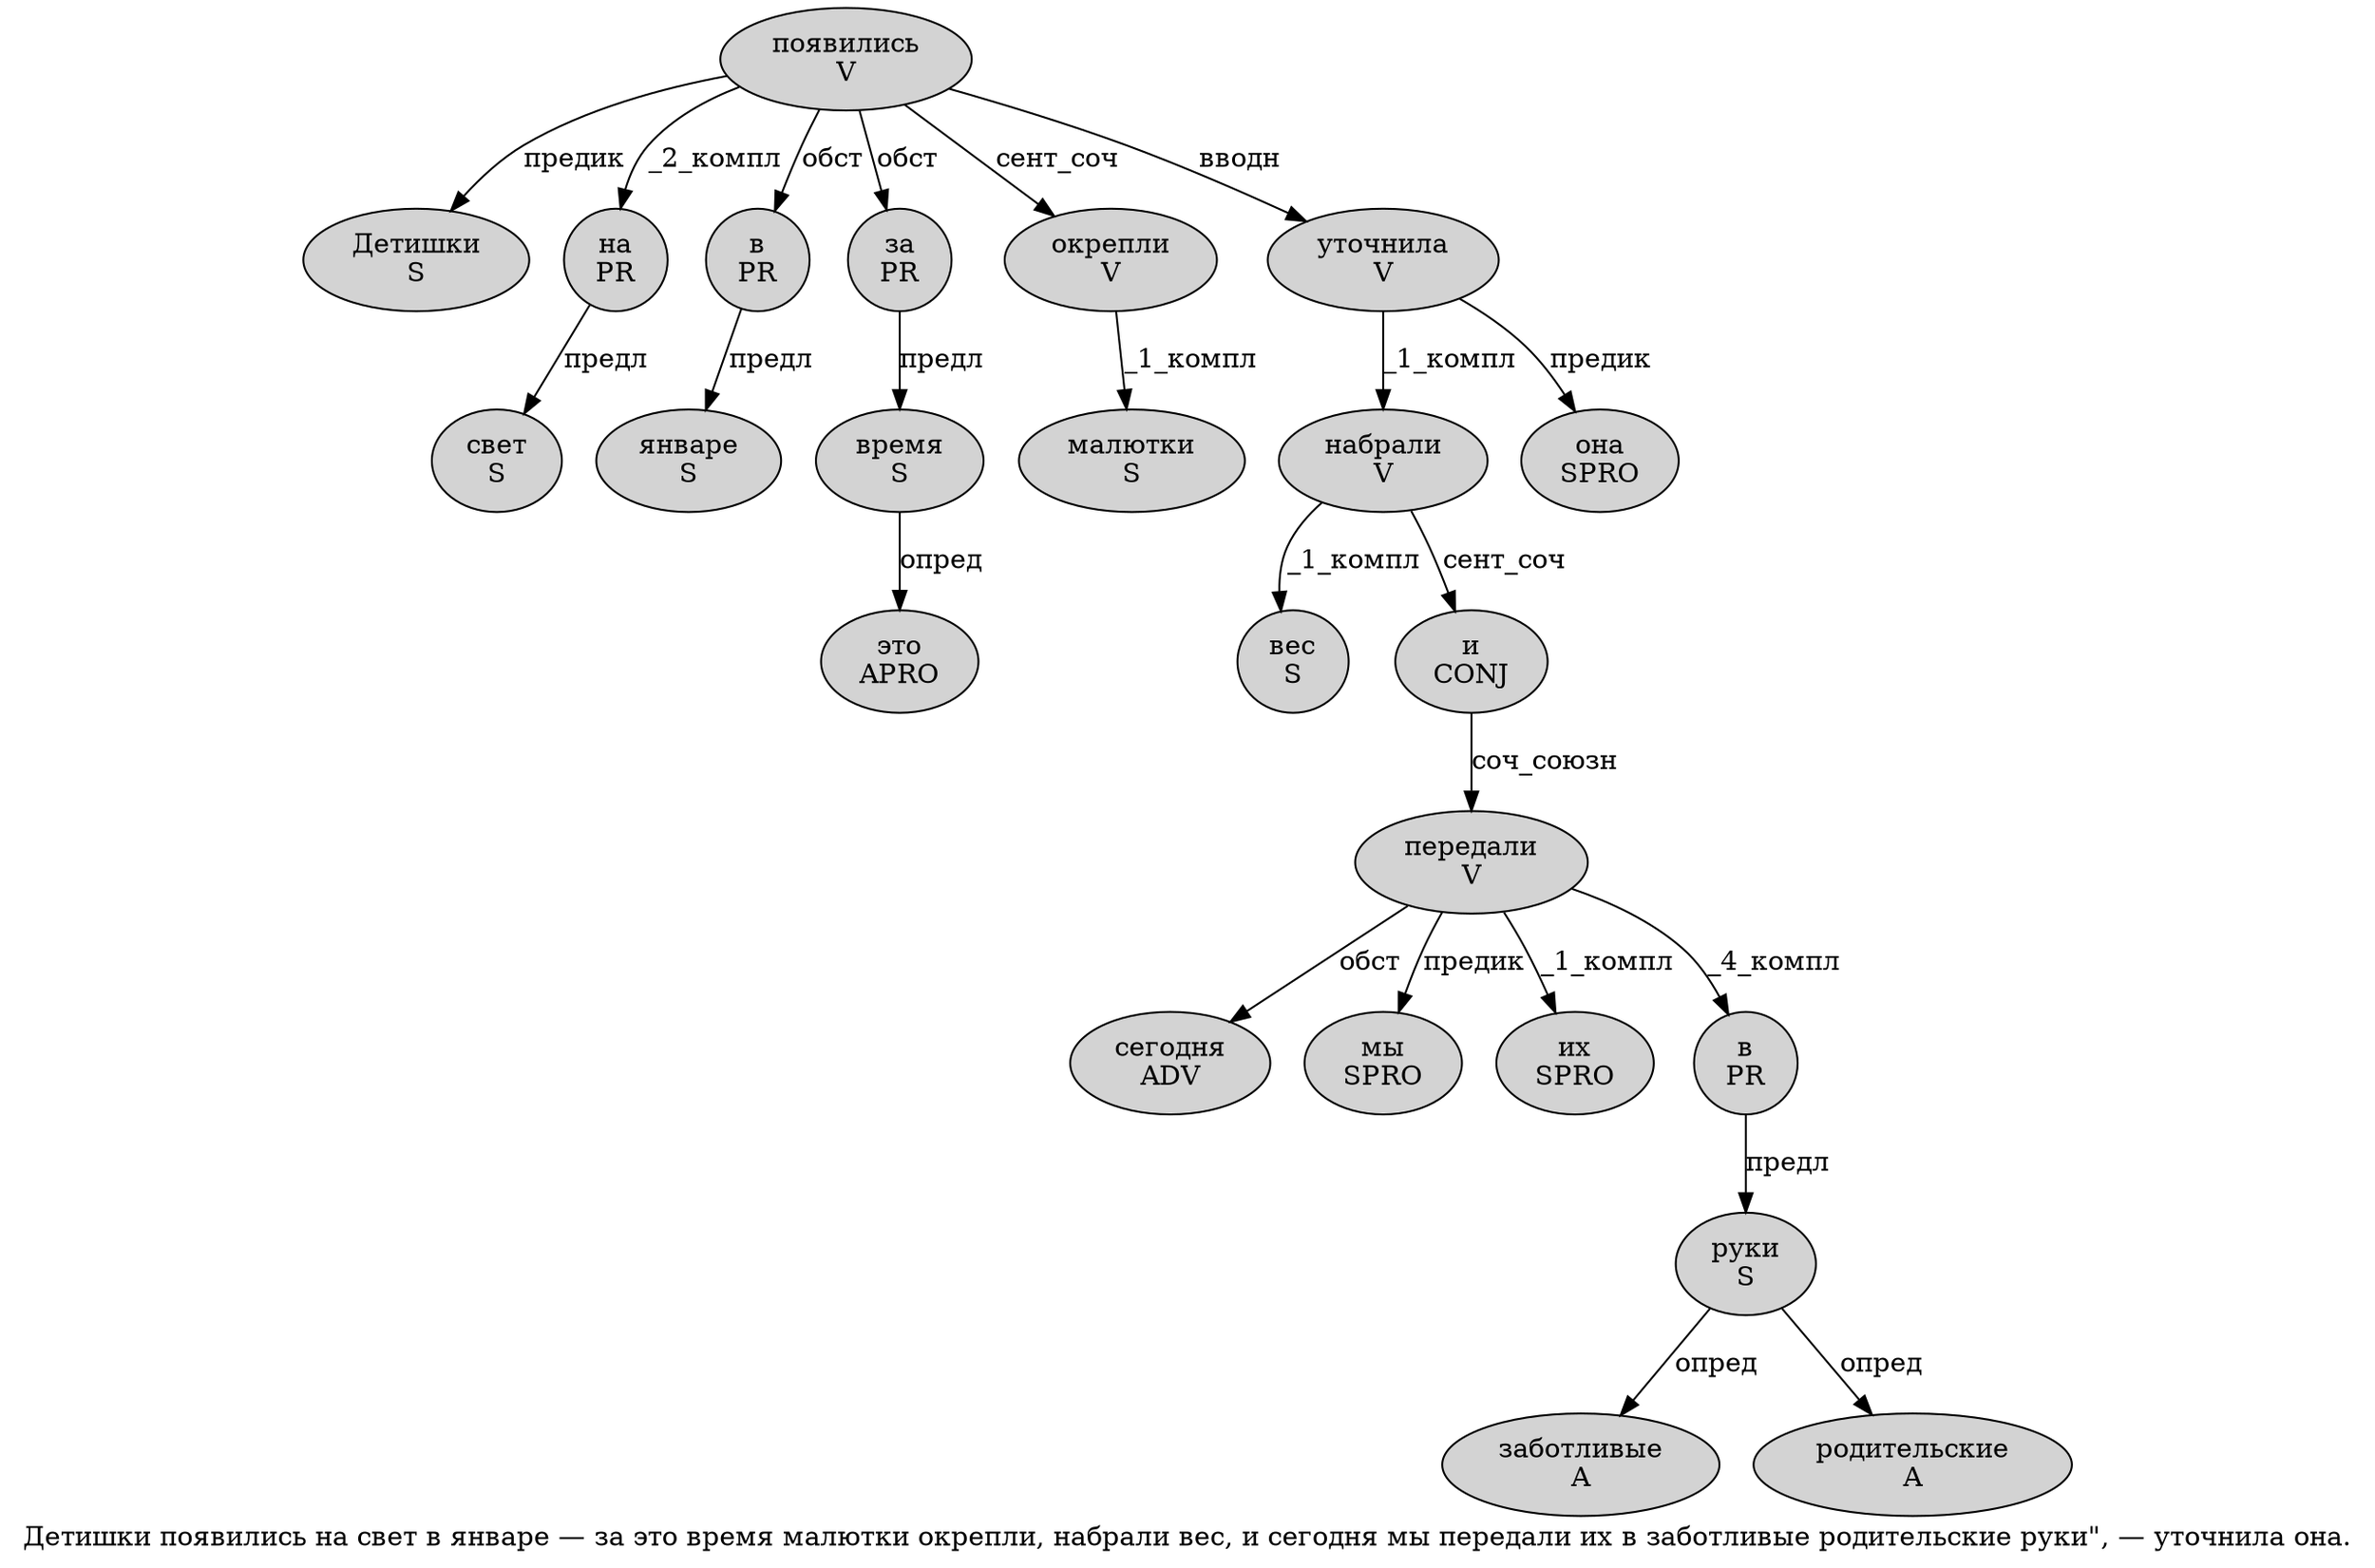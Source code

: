 digraph SENTENCE_756 {
	graph [label="Детишки появились на свет в январе — за это время малютки окрепли, набрали вес, и сегодня мы передали их в заботливые родительские руки\", — уточнила она."]
	node [style=filled]
		0 [label="Детишки
S" color="" fillcolor=lightgray penwidth=1 shape=ellipse]
		1 [label="появились
V" color="" fillcolor=lightgray penwidth=1 shape=ellipse]
		2 [label="на
PR" color="" fillcolor=lightgray penwidth=1 shape=ellipse]
		3 [label="свет
S" color="" fillcolor=lightgray penwidth=1 shape=ellipse]
		4 [label="в
PR" color="" fillcolor=lightgray penwidth=1 shape=ellipse]
		5 [label="январе
S" color="" fillcolor=lightgray penwidth=1 shape=ellipse]
		7 [label="за
PR" color="" fillcolor=lightgray penwidth=1 shape=ellipse]
		8 [label="это
APRO" color="" fillcolor=lightgray penwidth=1 shape=ellipse]
		9 [label="время
S" color="" fillcolor=lightgray penwidth=1 shape=ellipse]
		10 [label="малютки
S" color="" fillcolor=lightgray penwidth=1 shape=ellipse]
		11 [label="окрепли
V" color="" fillcolor=lightgray penwidth=1 shape=ellipse]
		13 [label="набрали
V" color="" fillcolor=lightgray penwidth=1 shape=ellipse]
		14 [label="вес
S" color="" fillcolor=lightgray penwidth=1 shape=ellipse]
		16 [label="и
CONJ" color="" fillcolor=lightgray penwidth=1 shape=ellipse]
		17 [label="сегодня
ADV" color="" fillcolor=lightgray penwidth=1 shape=ellipse]
		18 [label="мы
SPRO" color="" fillcolor=lightgray penwidth=1 shape=ellipse]
		19 [label="передали
V" color="" fillcolor=lightgray penwidth=1 shape=ellipse]
		20 [label="их
SPRO" color="" fillcolor=lightgray penwidth=1 shape=ellipse]
		21 [label="в
PR" color="" fillcolor=lightgray penwidth=1 shape=ellipse]
		22 [label="заботливые
A" color="" fillcolor=lightgray penwidth=1 shape=ellipse]
		23 [label="родительские
A" color="" fillcolor=lightgray penwidth=1 shape=ellipse]
		24 [label="руки
S" color="" fillcolor=lightgray penwidth=1 shape=ellipse]
		28 [label="уточнила
V" color="" fillcolor=lightgray penwidth=1 shape=ellipse]
		29 [label="она
SPRO" color="" fillcolor=lightgray penwidth=1 shape=ellipse]
			19 -> 17 [label="обст"]
			19 -> 18 [label="предик"]
			19 -> 20 [label="_1_компл"]
			19 -> 21 [label="_4_компл"]
			2 -> 3 [label="предл"]
			24 -> 22 [label="опред"]
			24 -> 23 [label="опред"]
			4 -> 5 [label="предл"]
			21 -> 24 [label="предл"]
			16 -> 19 [label="соч_союзн"]
			11 -> 10 [label="_1_компл"]
			28 -> 13 [label="_1_компл"]
			28 -> 29 [label="предик"]
			7 -> 9 [label="предл"]
			9 -> 8 [label="опред"]
			13 -> 14 [label="_1_компл"]
			13 -> 16 [label="сент_соч"]
			1 -> 0 [label="предик"]
			1 -> 2 [label="_2_компл"]
			1 -> 4 [label="обст"]
			1 -> 7 [label="обст"]
			1 -> 11 [label="сент_соч"]
			1 -> 28 [label="вводн"]
}
